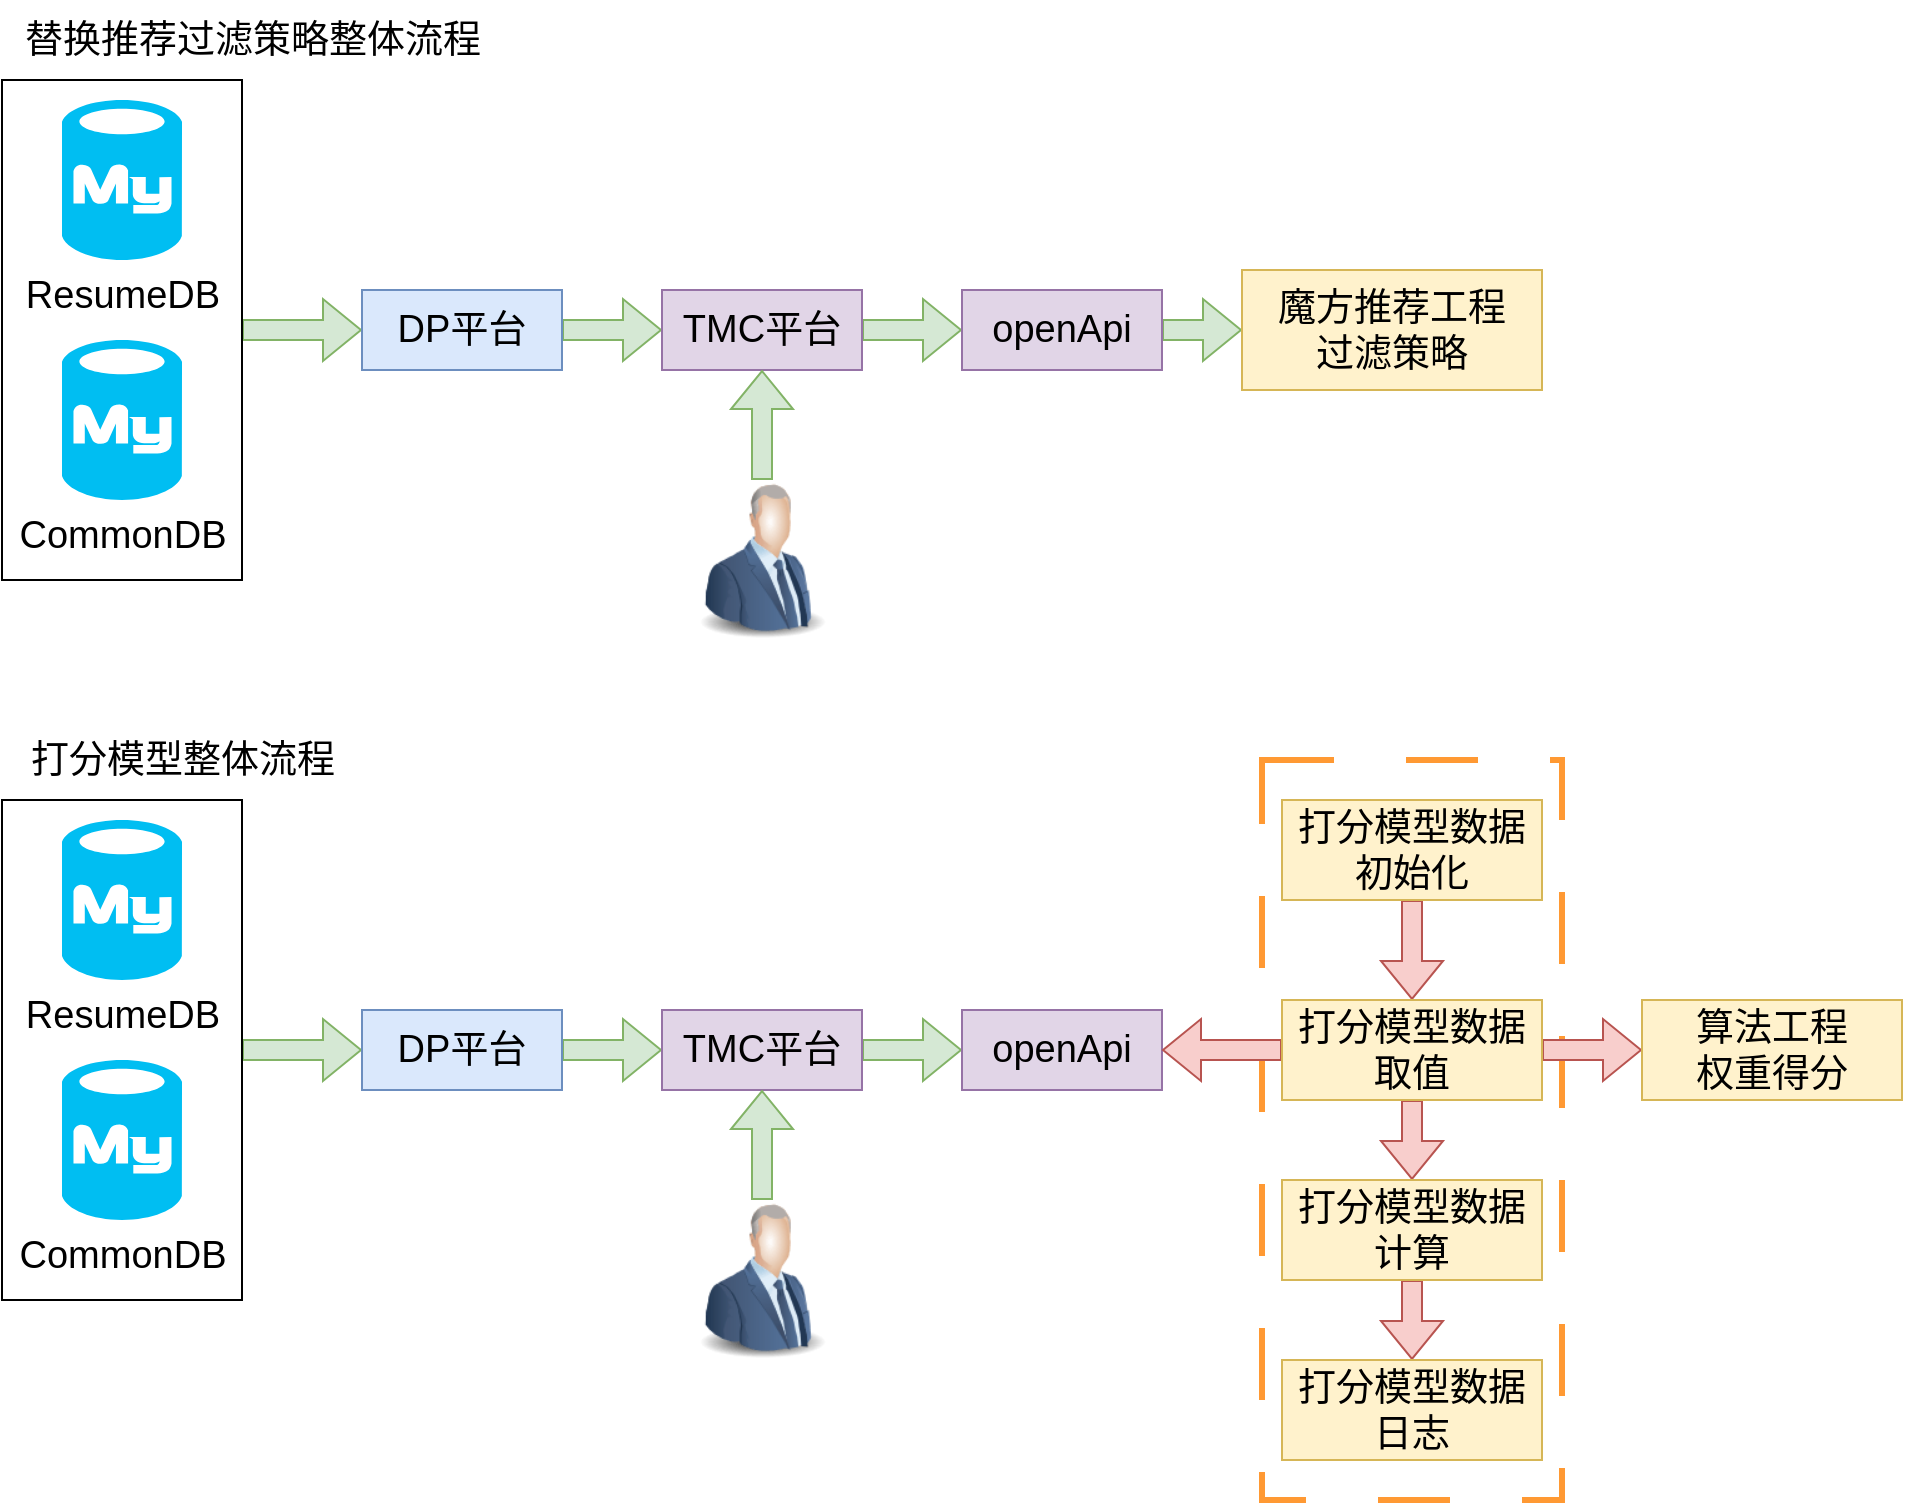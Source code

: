 <mxfile version="20.8.20" type="github">
  <diagram name="第 1 页" id="5mH8K1Bypizfiuxwx8Hr">
    <mxGraphModel dx="1834" dy="1196" grid="1" gridSize="10" guides="1" tooltips="1" connect="1" arrows="1" fold="1" page="0" pageScale="1" pageWidth="827" pageHeight="1169" math="0" shadow="0">
      <root>
        <mxCell id="0" />
        <mxCell id="1" parent="0" />
        <mxCell id="ymhxMs8yh-sM8fpUY3Rv-73" value="" style="rounded=0;whiteSpace=wrap;html=1;fontSize=19;dashed=1;dashPattern=12 12;strokeWidth=3;strokeColor=#FF9933;" vertex="1" parent="1">
          <mxGeometry x="310" y="300" width="150" height="370" as="geometry" />
        </mxCell>
        <mxCell id="ymhxMs8yh-sM8fpUY3Rv-33" style="edgeStyle=orthogonalEdgeStyle;shape=flexArrow;rounded=0;orthogonalLoop=1;jettySize=auto;html=1;entryX=0;entryY=0.5;entryDx=0;entryDy=0;fontSize=19;fillColor=#d5e8d4;strokeColor=#82b366;" edge="1" parent="1" source="ymhxMs8yh-sM8fpUY3Rv-4" target="ymhxMs8yh-sM8fpUY3Rv-6">
          <mxGeometry relative="1" as="geometry" />
        </mxCell>
        <mxCell id="ymhxMs8yh-sM8fpUY3Rv-4" value="" style="rounded=0;whiteSpace=wrap;html=1;fontSize=19;" vertex="1" parent="1">
          <mxGeometry x="-320" y="-40" width="120" height="250" as="geometry" />
        </mxCell>
        <mxCell id="ymhxMs8yh-sM8fpUY3Rv-2" value="ResumeDB" style="verticalLabelPosition=bottom;html=1;verticalAlign=top;align=center;strokeColor=none;fillColor=#00BEF2;shape=mxgraph.azure.mysql_database;fontSize=19;" vertex="1" parent="1">
          <mxGeometry x="-290" y="-30" width="60" height="80" as="geometry" />
        </mxCell>
        <mxCell id="ymhxMs8yh-sM8fpUY3Rv-3" value="CommonDB" style="verticalLabelPosition=bottom;html=1;verticalAlign=top;align=center;strokeColor=none;fillColor=#00BEF2;shape=mxgraph.azure.mysql_database;fontSize=19;" vertex="1" parent="1">
          <mxGeometry x="-290" y="90" width="60" height="80" as="geometry" />
        </mxCell>
        <mxCell id="ymhxMs8yh-sM8fpUY3Rv-32" style="edgeStyle=orthogonalEdgeStyle;shape=flexArrow;rounded=0;orthogonalLoop=1;jettySize=auto;html=1;entryX=0;entryY=0.5;entryDx=0;entryDy=0;fontSize=19;fillColor=#d5e8d4;strokeColor=#82b366;" edge="1" parent="1" source="ymhxMs8yh-sM8fpUY3Rv-6" target="ymhxMs8yh-sM8fpUY3Rv-9">
          <mxGeometry relative="1" as="geometry" />
        </mxCell>
        <mxCell id="ymhxMs8yh-sM8fpUY3Rv-6" value="DP平台" style="rounded=0;whiteSpace=wrap;html=1;fontSize=19;fillColor=#dae8fc;strokeColor=#6c8ebf;" vertex="1" parent="1">
          <mxGeometry x="-140" y="65" width="100" height="40" as="geometry" />
        </mxCell>
        <mxCell id="ymhxMs8yh-sM8fpUY3Rv-31" style="edgeStyle=orthogonalEdgeStyle;shape=flexArrow;rounded=0;orthogonalLoop=1;jettySize=auto;html=1;entryX=0;entryY=0.5;entryDx=0;entryDy=0;fontSize=19;fillColor=#d5e8d4;strokeColor=#82b366;" edge="1" parent="1" source="ymhxMs8yh-sM8fpUY3Rv-9" target="ymhxMs8yh-sM8fpUY3Rv-18">
          <mxGeometry relative="1" as="geometry" />
        </mxCell>
        <mxCell id="ymhxMs8yh-sM8fpUY3Rv-9" value="TMC平台" style="rounded=0;whiteSpace=wrap;html=1;fontSize=19;fillColor=#e1d5e7;strokeColor=#9673a6;" vertex="1" parent="1">
          <mxGeometry x="10" y="65" width="100" height="40" as="geometry" />
        </mxCell>
        <mxCell id="ymhxMs8yh-sM8fpUY3Rv-35" style="edgeStyle=orthogonalEdgeStyle;shape=flexArrow;rounded=0;orthogonalLoop=1;jettySize=auto;html=1;entryX=0.5;entryY=1;entryDx=0;entryDy=0;fontSize=19;fillColor=#d5e8d4;strokeColor=#82b366;" edge="1" parent="1" source="ymhxMs8yh-sM8fpUY3Rv-10" target="ymhxMs8yh-sM8fpUY3Rv-9">
          <mxGeometry relative="1" as="geometry" />
        </mxCell>
        <mxCell id="ymhxMs8yh-sM8fpUY3Rv-10" value="" style="image;html=1;image=img/lib/clip_art/people/Suit_Man_Blue_128x128.png;fontSize=19;" vertex="1" parent="1">
          <mxGeometry x="20" y="160" width="80" height="80" as="geometry" />
        </mxCell>
        <mxCell id="ymhxMs8yh-sM8fpUY3Rv-28" style="edgeStyle=orthogonalEdgeStyle;shape=flexArrow;rounded=0;orthogonalLoop=1;jettySize=auto;html=1;entryX=0;entryY=0.5;entryDx=0;entryDy=0;fontSize=19;fillColor=#d5e8d4;strokeColor=#82b366;" edge="1" parent="1" source="ymhxMs8yh-sM8fpUY3Rv-18" target="ymhxMs8yh-sM8fpUY3Rv-19">
          <mxGeometry relative="1" as="geometry" />
        </mxCell>
        <mxCell id="ymhxMs8yh-sM8fpUY3Rv-18" value="openApi" style="rounded=0;whiteSpace=wrap;html=1;fontSize=19;fillColor=#e1d5e7;strokeColor=#9673a6;" vertex="1" parent="1">
          <mxGeometry x="160" y="65" width="100" height="40" as="geometry" />
        </mxCell>
        <mxCell id="ymhxMs8yh-sM8fpUY3Rv-19" value="魔方推荐工程&lt;br&gt;过滤策略" style="rounded=0;whiteSpace=wrap;html=1;fontSize=19;fillColor=#fff2cc;strokeColor=#d6b656;" vertex="1" parent="1">
          <mxGeometry x="300" y="55" width="150" height="60" as="geometry" />
        </mxCell>
        <mxCell id="ymhxMs8yh-sM8fpUY3Rv-26" value="替换推荐过滤策略整体流程" style="text;html=1;align=center;verticalAlign=middle;resizable=0;points=[];autosize=1;strokeColor=none;fillColor=none;fontSize=19;" vertex="1" parent="1">
          <mxGeometry x="-320" y="-80" width="250" height="40" as="geometry" />
        </mxCell>
        <mxCell id="ymhxMs8yh-sM8fpUY3Rv-36" value="打分模型整体流程" style="text;html=1;align=center;verticalAlign=middle;resizable=0;points=[];autosize=1;strokeColor=none;fillColor=none;fontSize=19;" vertex="1" parent="1">
          <mxGeometry x="-320" y="280" width="180" height="40" as="geometry" />
        </mxCell>
        <mxCell id="ymhxMs8yh-sM8fpUY3Rv-49" style="edgeStyle=orthogonalEdgeStyle;shape=flexArrow;rounded=0;orthogonalLoop=1;jettySize=auto;html=1;entryX=0;entryY=0.5;entryDx=0;entryDy=0;fontSize=19;fillColor=#d5e8d4;strokeColor=#82b366;" edge="1" parent="1" source="ymhxMs8yh-sM8fpUY3Rv-50" target="ymhxMs8yh-sM8fpUY3Rv-54">
          <mxGeometry relative="1" as="geometry" />
        </mxCell>
        <mxCell id="ymhxMs8yh-sM8fpUY3Rv-50" value="" style="rounded=0;whiteSpace=wrap;html=1;fontSize=19;" vertex="1" parent="1">
          <mxGeometry x="-320" y="320" width="120" height="250" as="geometry" />
        </mxCell>
        <mxCell id="ymhxMs8yh-sM8fpUY3Rv-51" value="ResumeDB" style="verticalLabelPosition=bottom;html=1;verticalAlign=top;align=center;strokeColor=none;fillColor=#00BEF2;shape=mxgraph.azure.mysql_database;fontSize=19;" vertex="1" parent="1">
          <mxGeometry x="-290" y="330" width="60" height="80" as="geometry" />
        </mxCell>
        <mxCell id="ymhxMs8yh-sM8fpUY3Rv-52" value="CommonDB" style="verticalLabelPosition=bottom;html=1;verticalAlign=top;align=center;strokeColor=none;fillColor=#00BEF2;shape=mxgraph.azure.mysql_database;fontSize=19;" vertex="1" parent="1">
          <mxGeometry x="-290" y="450" width="60" height="80" as="geometry" />
        </mxCell>
        <mxCell id="ymhxMs8yh-sM8fpUY3Rv-53" style="edgeStyle=orthogonalEdgeStyle;shape=flexArrow;rounded=0;orthogonalLoop=1;jettySize=auto;html=1;entryX=0;entryY=0.5;entryDx=0;entryDy=0;fontSize=19;fillColor=#d5e8d4;strokeColor=#82b366;" edge="1" parent="1" source="ymhxMs8yh-sM8fpUY3Rv-54" target="ymhxMs8yh-sM8fpUY3Rv-56">
          <mxGeometry relative="1" as="geometry" />
        </mxCell>
        <mxCell id="ymhxMs8yh-sM8fpUY3Rv-54" value="DP平台" style="rounded=0;whiteSpace=wrap;html=1;fontSize=19;fillColor=#dae8fc;strokeColor=#6c8ebf;" vertex="1" parent="1">
          <mxGeometry x="-140" y="425" width="100" height="40" as="geometry" />
        </mxCell>
        <mxCell id="ymhxMs8yh-sM8fpUY3Rv-55" style="edgeStyle=orthogonalEdgeStyle;shape=flexArrow;rounded=0;orthogonalLoop=1;jettySize=auto;html=1;entryX=0;entryY=0.5;entryDx=0;entryDy=0;fontSize=19;fillColor=#d5e8d4;strokeColor=#82b366;" edge="1" parent="1" source="ymhxMs8yh-sM8fpUY3Rv-56" target="ymhxMs8yh-sM8fpUY3Rv-60">
          <mxGeometry relative="1" as="geometry" />
        </mxCell>
        <mxCell id="ymhxMs8yh-sM8fpUY3Rv-56" value="TMC平台" style="rounded=0;whiteSpace=wrap;html=1;fontSize=19;fillColor=#e1d5e7;strokeColor=#9673a6;" vertex="1" parent="1">
          <mxGeometry x="10" y="425" width="100" height="40" as="geometry" />
        </mxCell>
        <mxCell id="ymhxMs8yh-sM8fpUY3Rv-57" style="edgeStyle=orthogonalEdgeStyle;shape=flexArrow;rounded=0;orthogonalLoop=1;jettySize=auto;html=1;entryX=0.5;entryY=1;entryDx=0;entryDy=0;fontSize=19;fillColor=#d5e8d4;strokeColor=#82b366;" edge="1" parent="1" source="ymhxMs8yh-sM8fpUY3Rv-58" target="ymhxMs8yh-sM8fpUY3Rv-56">
          <mxGeometry relative="1" as="geometry" />
        </mxCell>
        <mxCell id="ymhxMs8yh-sM8fpUY3Rv-58" value="" style="image;html=1;image=img/lib/clip_art/people/Suit_Man_Blue_128x128.png;fontSize=19;" vertex="1" parent="1">
          <mxGeometry x="20" y="520" width="80" height="80" as="geometry" />
        </mxCell>
        <mxCell id="ymhxMs8yh-sM8fpUY3Rv-60" value="openApi" style="rounded=0;whiteSpace=wrap;html=1;fontSize=19;fillColor=#e1d5e7;strokeColor=#9673a6;" vertex="1" parent="1">
          <mxGeometry x="160" y="425" width="100" height="40" as="geometry" />
        </mxCell>
        <mxCell id="ymhxMs8yh-sM8fpUY3Rv-64" value="" style="edgeStyle=orthogonalEdgeStyle;shape=flexArrow;rounded=0;orthogonalLoop=1;jettySize=auto;html=1;fontSize=19;fillColor=#f8cecc;strokeColor=#b85450;" edge="1" parent="1" source="ymhxMs8yh-sM8fpUY3Rv-62" target="ymhxMs8yh-sM8fpUY3Rv-63">
          <mxGeometry relative="1" as="geometry" />
        </mxCell>
        <mxCell id="ymhxMs8yh-sM8fpUY3Rv-62" value="打分模型数据初始化" style="rounded=0;whiteSpace=wrap;html=1;fontSize=19;fillColor=#fff2cc;strokeColor=#d6b656;" vertex="1" parent="1">
          <mxGeometry x="320" y="320" width="130" height="50" as="geometry" />
        </mxCell>
        <mxCell id="ymhxMs8yh-sM8fpUY3Rv-66" value="" style="edgeStyle=orthogonalEdgeStyle;shape=flexArrow;rounded=0;orthogonalLoop=1;jettySize=auto;html=1;fontSize=19;fillColor=#f8cecc;strokeColor=#b85450;" edge="1" parent="1" source="ymhxMs8yh-sM8fpUY3Rv-63" target="ymhxMs8yh-sM8fpUY3Rv-65">
          <mxGeometry relative="1" as="geometry" />
        </mxCell>
        <mxCell id="ymhxMs8yh-sM8fpUY3Rv-69" style="edgeStyle=orthogonalEdgeStyle;shape=flexArrow;rounded=0;orthogonalLoop=1;jettySize=auto;html=1;entryX=1;entryY=0.5;entryDx=0;entryDy=0;fontSize=19;fillColor=#f8cecc;strokeColor=#b85450;" edge="1" parent="1" source="ymhxMs8yh-sM8fpUY3Rv-63" target="ymhxMs8yh-sM8fpUY3Rv-60">
          <mxGeometry relative="1" as="geometry" />
        </mxCell>
        <mxCell id="ymhxMs8yh-sM8fpUY3Rv-71" value="" style="edgeStyle=orthogonalEdgeStyle;shape=flexArrow;rounded=0;orthogonalLoop=1;jettySize=auto;html=1;fontSize=19;fillColor=#f8cecc;strokeColor=#b85450;" edge="1" parent="1" source="ymhxMs8yh-sM8fpUY3Rv-63" target="ymhxMs8yh-sM8fpUY3Rv-70">
          <mxGeometry relative="1" as="geometry" />
        </mxCell>
        <mxCell id="ymhxMs8yh-sM8fpUY3Rv-63" value="打分模型数据&lt;br&gt;取值" style="rounded=0;whiteSpace=wrap;html=1;fontSize=19;fillColor=#fff2cc;strokeColor=#d6b656;" vertex="1" parent="1">
          <mxGeometry x="320" y="420" width="130" height="50" as="geometry" />
        </mxCell>
        <mxCell id="ymhxMs8yh-sM8fpUY3Rv-68" value="" style="edgeStyle=orthogonalEdgeStyle;shape=flexArrow;rounded=0;orthogonalLoop=1;jettySize=auto;html=1;fontSize=19;fillColor=#f8cecc;strokeColor=#b85450;" edge="1" parent="1" source="ymhxMs8yh-sM8fpUY3Rv-65" target="ymhxMs8yh-sM8fpUY3Rv-67">
          <mxGeometry relative="1" as="geometry" />
        </mxCell>
        <mxCell id="ymhxMs8yh-sM8fpUY3Rv-65" value="打分模型数据&lt;br&gt;计算" style="rounded=0;whiteSpace=wrap;html=1;fontSize=19;fillColor=#fff2cc;strokeColor=#d6b656;" vertex="1" parent="1">
          <mxGeometry x="320" y="510" width="130" height="50" as="geometry" />
        </mxCell>
        <mxCell id="ymhxMs8yh-sM8fpUY3Rv-67" value="打分模型数据&lt;br&gt;日志" style="rounded=0;whiteSpace=wrap;html=1;fontSize=19;fillColor=#fff2cc;strokeColor=#d6b656;" vertex="1" parent="1">
          <mxGeometry x="320" y="600" width="130" height="50" as="geometry" />
        </mxCell>
        <mxCell id="ymhxMs8yh-sM8fpUY3Rv-70" value="算法工程&lt;br&gt;权重得分" style="rounded=0;whiteSpace=wrap;html=1;fontSize=19;fillColor=#fff2cc;strokeColor=#d6b656;" vertex="1" parent="1">
          <mxGeometry x="500" y="420" width="130" height="50" as="geometry" />
        </mxCell>
      </root>
    </mxGraphModel>
  </diagram>
</mxfile>
